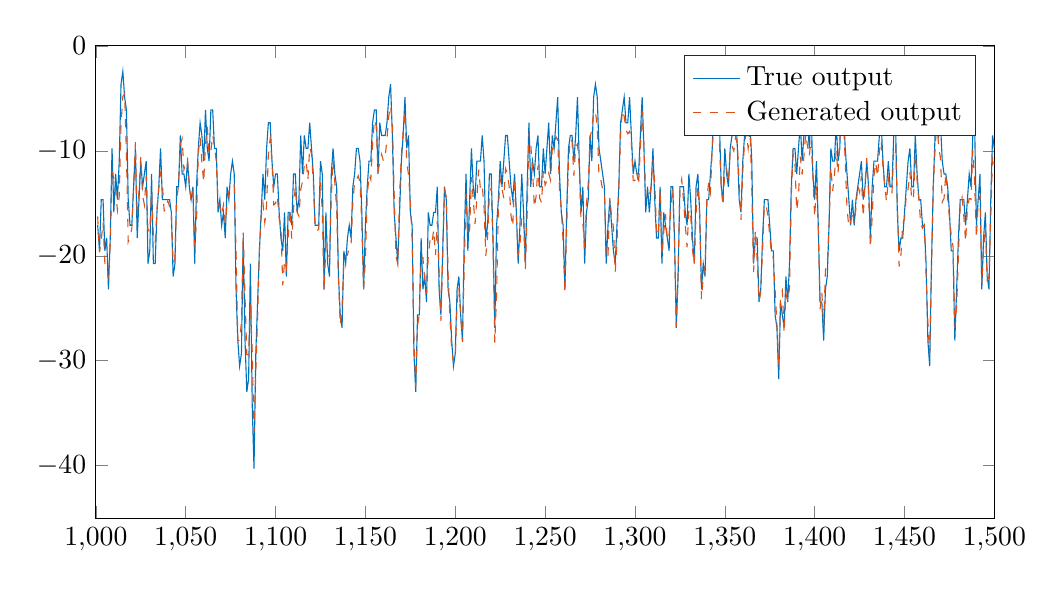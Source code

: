 % This file was created by matlab2tikz.
%
\definecolor{mycolor1}{rgb}{0.0,0.447,0.741}%
\definecolor{mycolor2}{rgb}{0.85,0.325,0.098}%
%
\begin{tikzpicture}

\begin{axis}[%
width=11.411cm,
height=6cm,
at={(0cm,0cm)},
scale only axis,
xmin=1000,
xmax=1500,
ymin=-45,
ymax=0,
axis background/.style={fill=white},
legend style={legend cell align=left, align=left, draw=white!15!black}
]
\addplot [color=mycolor1]
  table[row sep=crcr]{%
1001	-17.09\\
1002	-19.531\\
1003	-14.648\\
1004	-14.648\\
1005	-19.531\\
1006	-18.311\\
1007	-23.193\\
1008	-18.311\\
1009	-9.766\\
1010	-15.869\\
1011	-12.207\\
1012	-14.648\\
1013	-10.986\\
1014	-3.662\\
1015	-2.441\\
1016	-4.883\\
1017	-6.104\\
1018	-14.648\\
1019	-17.09\\
1020	-17.09\\
1021	-13.428\\
1022	-9.766\\
1023	-18.311\\
1024	-14.648\\
1025	-10.986\\
1026	-13.428\\
1027	-12.207\\
1028	-10.986\\
1029	-20.752\\
1030	-19.531\\
1031	-12.207\\
1032	-20.752\\
1033	-20.752\\
1034	-15.869\\
1035	-13.428\\
1036	-9.766\\
1037	-14.648\\
1038	-14.648\\
1039	-14.648\\
1040	-14.648\\
1041	-14.648\\
1042	-15.869\\
1043	-21.973\\
1044	-20.752\\
1045	-13.428\\
1046	-13.428\\
1047	-8.545\\
1048	-12.207\\
1049	-12.207\\
1050	-13.428\\
1051	-10.986\\
1052	-13.428\\
1053	-14.648\\
1054	-13.428\\
1055	-20.752\\
1056	-13.428\\
1057	-9.766\\
1058	-7.324\\
1059	-8.545\\
1060	-10.986\\
1061	-6.104\\
1062	-9.766\\
1063	-10.986\\
1064	-6.104\\
1065	-6.104\\
1066	-9.766\\
1067	-9.766\\
1068	-15.869\\
1069	-14.648\\
1070	-17.09\\
1071	-15.869\\
1072	-18.311\\
1073	-13.428\\
1074	-14.648\\
1075	-12.207\\
1076	-10.986\\
1077	-12.207\\
1078	-23.193\\
1079	-28.076\\
1080	-30.518\\
1081	-29.297\\
1082	-18.311\\
1083	-28.076\\
1084	-32.959\\
1085	-31.738\\
1086	-20.752\\
1087	-34.18\\
1088	-40.283\\
1089	-29.297\\
1090	-24.414\\
1091	-19.531\\
1092	-15.869\\
1093	-12.207\\
1094	-14.648\\
1095	-9.766\\
1096	-7.324\\
1097	-7.324\\
1098	-10.986\\
1099	-13.428\\
1100	-12.207\\
1101	-12.207\\
1102	-15.869\\
1103	-18.311\\
1104	-19.531\\
1105	-15.869\\
1106	-21.973\\
1107	-15.869\\
1108	-15.869\\
1109	-17.09\\
1110	-12.207\\
1111	-12.207\\
1112	-15.869\\
1113	-14.648\\
1114	-8.545\\
1115	-12.207\\
1116	-8.545\\
1117	-9.766\\
1118	-9.766\\
1119	-7.324\\
1120	-9.766\\
1121	-12.207\\
1122	-17.09\\
1123	-17.09\\
1124	-17.09\\
1125	-10.986\\
1126	-12.207\\
1127	-23.193\\
1128	-15.869\\
1129	-20.752\\
1130	-21.973\\
1131	-12.207\\
1132	-9.766\\
1133	-12.207\\
1134	-13.428\\
1135	-21.973\\
1136	-25.635\\
1137	-26.855\\
1138	-19.531\\
1139	-20.752\\
1140	-18.311\\
1141	-17.09\\
1142	-18.311\\
1143	-13.428\\
1144	-12.207\\
1145	-9.766\\
1146	-9.766\\
1147	-10.986\\
1148	-15.869\\
1149	-23.193\\
1150	-17.09\\
1151	-13.428\\
1152	-10.986\\
1153	-10.986\\
1154	-7.324\\
1155	-6.104\\
1156	-6.104\\
1157	-12.207\\
1158	-7.324\\
1159	-8.545\\
1160	-8.545\\
1161	-8.545\\
1162	-7.324\\
1163	-4.883\\
1164	-3.662\\
1165	-8.545\\
1166	-15.869\\
1167	-18.311\\
1168	-20.752\\
1169	-15.869\\
1170	-10.986\\
1171	-8.545\\
1172	-4.883\\
1173	-9.766\\
1174	-8.545\\
1175	-15.869\\
1176	-17.09\\
1177	-29.297\\
1178	-32.959\\
1179	-25.635\\
1180	-25.635\\
1181	-18.311\\
1182	-23.193\\
1183	-21.973\\
1184	-24.414\\
1185	-15.869\\
1186	-17.09\\
1187	-17.09\\
1188	-15.869\\
1189	-15.869\\
1190	-13.428\\
1191	-23.193\\
1192	-25.635\\
1193	-19.531\\
1194	-13.428\\
1195	-14.648\\
1196	-23.193\\
1197	-24.414\\
1198	-28.076\\
1199	-30.518\\
1200	-29.297\\
1201	-23.193\\
1202	-21.973\\
1203	-25.635\\
1204	-28.076\\
1205	-18.311\\
1206	-12.207\\
1207	-19.531\\
1208	-14.648\\
1209	-9.766\\
1210	-13.428\\
1211	-14.648\\
1212	-10.986\\
1213	-10.986\\
1214	-10.986\\
1215	-8.545\\
1216	-10.986\\
1217	-18.311\\
1218	-17.09\\
1219	-12.207\\
1220	-12.207\\
1221	-18.311\\
1222	-26.855\\
1223	-17.09\\
1224	-14.648\\
1225	-10.986\\
1226	-13.428\\
1227	-10.986\\
1228	-8.545\\
1229	-8.545\\
1230	-10.986\\
1231	-13.428\\
1232	-14.648\\
1233	-12.207\\
1234	-15.869\\
1235	-20.752\\
1236	-17.09\\
1237	-12.207\\
1238	-15.869\\
1239	-20.752\\
1240	-13.428\\
1241	-7.324\\
1242	-13.428\\
1243	-10.986\\
1244	-12.207\\
1245	-9.766\\
1246	-8.545\\
1247	-13.428\\
1248	-13.428\\
1249	-9.766\\
1250	-12.207\\
1251	-9.766\\
1252	-7.324\\
1253	-12.207\\
1254	-8.545\\
1255	-9.766\\
1256	-7.324\\
1257	-4.883\\
1258	-12.207\\
1259	-15.869\\
1260	-17.09\\
1261	-23.193\\
1262	-15.869\\
1263	-9.766\\
1264	-8.545\\
1265	-8.545\\
1266	-10.986\\
1267	-8.545\\
1268	-4.883\\
1269	-10.986\\
1270	-15.869\\
1271	-13.428\\
1272	-20.752\\
1273	-15.869\\
1274	-14.648\\
1275	-8.545\\
1276	-10.986\\
1277	-4.883\\
1278	-3.662\\
1279	-4.883\\
1280	-9.766\\
1281	-10.986\\
1282	-12.207\\
1283	-13.428\\
1284	-20.752\\
1285	-17.09\\
1286	-14.648\\
1287	-17.09\\
1288	-19.531\\
1289	-20.752\\
1290	-17.09\\
1291	-13.428\\
1292	-7.324\\
1293	-6.104\\
1294	-4.883\\
1295	-7.324\\
1296	-7.324\\
1297	-4.883\\
1298	-8.545\\
1299	-12.207\\
1300	-10.986\\
1301	-12.207\\
1302	-12.207\\
1303	-8.545\\
1304	-4.883\\
1305	-9.766\\
1306	-15.869\\
1307	-13.428\\
1308	-15.869\\
1309	-13.428\\
1310	-9.766\\
1311	-14.648\\
1312	-18.311\\
1313	-18.311\\
1314	-13.428\\
1315	-20.752\\
1316	-15.869\\
1317	-17.09\\
1318	-18.311\\
1319	-19.531\\
1320	-13.428\\
1321	-13.428\\
1322	-18.311\\
1323	-26.855\\
1324	-21.973\\
1325	-13.428\\
1326	-13.428\\
1327	-13.428\\
1328	-15.869\\
1329	-17.09\\
1330	-12.207\\
1331	-14.648\\
1332	-18.311\\
1333	-20.752\\
1334	-13.428\\
1335	-12.207\\
1336	-15.869\\
1337	-23.193\\
1338	-20.752\\
1339	-21.973\\
1340	-14.648\\
1341	-14.648\\
1342	-12.207\\
1343	-9.766\\
1344	-4.883\\
1345	-3.662\\
1346	-3.662\\
1347	-7.324\\
1348	-13.428\\
1349	-14.648\\
1350	-9.766\\
1351	-12.207\\
1352	-13.428\\
1353	-9.766\\
1354	-8.545\\
1355	-8.545\\
1356	-6.104\\
1357	-9.766\\
1358	-14.648\\
1359	-15.869\\
1360	-10.986\\
1361	-8.545\\
1362	-8.545\\
1363	-8.545\\
1364	-7.324\\
1365	-10.986\\
1366	-20.752\\
1367	-18.311\\
1368	-18.311\\
1369	-24.414\\
1370	-23.193\\
1371	-18.311\\
1372	-14.648\\
1373	-14.648\\
1374	-14.648\\
1375	-17.09\\
1376	-19.531\\
1377	-19.531\\
1378	-25.635\\
1379	-26.855\\
1380	-31.738\\
1381	-24.414\\
1382	-25.635\\
1383	-26.855\\
1384	-21.973\\
1385	-24.414\\
1386	-20.752\\
1387	-13.428\\
1388	-9.766\\
1389	-9.766\\
1390	-12.207\\
1391	-9.766\\
1392	-7.324\\
1393	-10.986\\
1394	-8.545\\
1395	-6.104\\
1396	-7.324\\
1397	-9.766\\
1398	-6.104\\
1399	-12.207\\
1400	-14.648\\
1401	-10.986\\
1402	-17.09\\
1403	-24.414\\
1404	-24.414\\
1405	-28.076\\
1406	-23.193\\
1407	-21.973\\
1408	-17.09\\
1409	-9.766\\
1410	-10.986\\
1411	-10.986\\
1412	-7.324\\
1413	-10.986\\
1414	-9.766\\
1415	-2.441\\
1416	-6.104\\
1417	-9.766\\
1418	-12.207\\
1419	-14.648\\
1420	-17.09\\
1421	-14.648\\
1422	-17.09\\
1423	-14.648\\
1424	-13.428\\
1425	-12.207\\
1426	-10.986\\
1427	-14.648\\
1428	-13.428\\
1429	-10.986\\
1430	-13.428\\
1431	-18.311\\
1432	-13.428\\
1433	-10.986\\
1434	-10.986\\
1435	-10.986\\
1436	-8.545\\
1437	-7.324\\
1438	-10.986\\
1439	-13.428\\
1440	-13.428\\
1441	-10.986\\
1442	-13.428\\
1443	-13.428\\
1444	-8.545\\
1445	-7.324\\
1446	-15.869\\
1447	-19.531\\
1448	-18.311\\
1449	-18.311\\
1450	-15.869\\
1451	-13.428\\
1452	-10.986\\
1453	-9.766\\
1454	-13.428\\
1455	-13.428\\
1456	-8.545\\
1457	-12.207\\
1458	-14.648\\
1459	-14.648\\
1460	-17.09\\
1461	-17.09\\
1462	-20.752\\
1463	-28.076\\
1464	-30.518\\
1465	-20.752\\
1466	-13.428\\
1467	-8.545\\
1468	-6.104\\
1469	-8.545\\
1470	-7.324\\
1471	-10.986\\
1472	-12.207\\
1473	-12.207\\
1474	-13.428\\
1475	-15.869\\
1476	-19.531\\
1477	-19.531\\
1478	-28.076\\
1479	-23.193\\
1480	-18.311\\
1481	-14.648\\
1482	-14.648\\
1483	-14.648\\
1484	-17.09\\
1485	-14.648\\
1486	-12.207\\
1487	-13.428\\
1488	-8.545\\
1489	-7.324\\
1490	-17.09\\
1491	-14.648\\
1492	-12.207\\
1493	-23.193\\
1494	-18.311\\
1495	-15.869\\
1496	-21.973\\
1497	-23.193\\
1498	-14.648\\
1499	-8.545\\
1500	-9.766\\
};
\addlegendentry{True output}

\addplot [color=mycolor2, dashed]
  table[row sep=crcr]{%
1001	-16.254\\
1002	-19.678\\
1003	-18.469\\
1004	-16.808\\
1005	-20.697\\
1006	-20.923\\
1007	-22.159\\
1008	-18.952\\
1009	-11.853\\
1010	-12.71\\
1011	-13.818\\
1012	-15.668\\
1013	-14.339\\
1014	-7.444\\
1015	-4.842\\
1016	-4.546\\
1017	-10.28\\
1018	-18.666\\
1019	-18.155\\
1020	-17.419\\
1021	-13.425\\
1022	-9.179\\
1023	-16.282\\
1024	-13.757\\
1025	-10.581\\
1026	-14.26\\
1027	-15.154\\
1028	-12.417\\
1029	-17.532\\
1030	-17.734\\
1031	-13.994\\
1032	-18.098\\
1033	-18.788\\
1034	-15.498\\
1035	-13.56\\
1036	-12.18\\
1037	-13.105\\
1038	-15.729\\
1039	-15.632\\
1040	-14.777\\
1041	-15.28\\
1042	-16.127\\
1043	-20.729\\
1044	-20.184\\
1045	-14.595\\
1046	-13.293\\
1047	-9.398\\
1048	-8.854\\
1049	-11.798\\
1050	-11.047\\
1051	-10.757\\
1052	-13.199\\
1053	-14.795\\
1054	-13.936\\
1055	-19.083\\
1056	-16.725\\
1057	-10.228\\
1058	-8.694\\
1059	-11.102\\
1060	-12.987\\
1061	-9.35\\
1062	-7.736\\
1063	-10.374\\
1064	-10.046\\
1065	-8.488\\
1066	-9.632\\
1067	-10.979\\
1068	-15.019\\
1069	-15.281\\
1070	-16.102\\
1071	-15.15\\
1072	-16.889\\
1073	-15.224\\
1074	-13.914\\
1075	-13.404\\
1076	-13.391\\
1077	-13.224\\
1078	-19.448\\
1079	-28.092\\
1080	-28.05\\
1081	-26.34\\
1082	-17.801\\
1083	-23.906\\
1084	-29.42\\
1085	-29.431\\
1086	-24.533\\
1087	-29.105\\
1088	-36.758\\
1089	-31.043\\
1090	-25.957\\
1091	-19.4\\
1092	-16.321\\
1093	-14.998\\
1094	-16.829\\
1095	-15.247\\
1096	-10.224\\
1097	-8.874\\
1098	-10.963\\
1099	-15.154\\
1100	-14.994\\
1101	-14.317\\
1102	-16.475\\
1103	-17.224\\
1104	-22.815\\
1105	-20.491\\
1106	-21.185\\
1107	-18.218\\
1108	-15.584\\
1109	-18.356\\
1110	-15.502\\
1111	-13.359\\
1112	-15.831\\
1113	-16.228\\
1114	-13.686\\
1115	-12.904\\
1116	-11.363\\
1117	-10.978\\
1118	-12.744\\
1119	-9.681\\
1120	-10.306\\
1121	-12.9\\
1122	-17.42\\
1123	-17.619\\
1124	-17.469\\
1125	-12.932\\
1126	-15.764\\
1127	-23.362\\
1128	-18.966\\
1129	-20.013\\
1130	-20.048\\
1131	-14.437\\
1132	-10.874\\
1133	-13.082\\
1134	-15.473\\
1135	-22.178\\
1136	-26.587\\
1137	-24.877\\
1138	-20.508\\
1139	-19.968\\
1140	-19.943\\
1141	-19.119\\
1142	-19.01\\
1143	-14.941\\
1144	-12.899\\
1145	-12.856\\
1146	-12.378\\
1147	-13.002\\
1148	-17.002\\
1149	-23.168\\
1150	-20.395\\
1151	-14.335\\
1152	-12.31\\
1153	-12.758\\
1154	-9.22\\
1155	-7.036\\
1156	-7.637\\
1157	-12.032\\
1158	-11.024\\
1159	-10.326\\
1160	-10.953\\
1161	-10.495\\
1162	-8.898\\
1163	-6.663\\
1164	-5.698\\
1165	-7.319\\
1166	-14.119\\
1167	-19.987\\
1168	-20.818\\
1169	-14.311\\
1170	-10.434\\
1171	-8.17\\
1172	-6.246\\
1173	-11.107\\
1174	-12.289\\
1175	-14.927\\
1176	-18.369\\
1177	-27.851\\
1178	-32.458\\
1179	-26.715\\
1180	-25.53\\
1181	-20.259\\
1182	-20.158\\
1183	-22.387\\
1184	-23.583\\
1185	-19.95\\
1186	-18.452\\
1187	-18.805\\
1188	-17.55\\
1189	-19.945\\
1190	-16.721\\
1191	-21.643\\
1192	-26.22\\
1193	-20.236\\
1194	-13.733\\
1195	-14.387\\
1196	-21.705\\
1197	-25.74\\
1198	-28.933\\
1199	-30.081\\
1200	-29.738\\
1201	-24.46\\
1202	-22.967\\
1203	-25.505\\
1204	-28.197\\
1205	-21.05\\
1206	-14.073\\
1207	-18.1\\
1208	-17.454\\
1209	-12.513\\
1210	-14.604\\
1211	-16.968\\
1212	-14.559\\
1213	-11.789\\
1214	-13.632\\
1215	-13.312\\
1216	-15.328\\
1217	-20.003\\
1218	-18.172\\
1219	-14.128\\
1220	-13.527\\
1221	-18.882\\
1222	-28.262\\
1223	-23.593\\
1224	-15.3\\
1225	-12.692\\
1226	-13.612\\
1227	-14.522\\
1228	-11.706\\
1229	-12.158\\
1230	-13.409\\
1231	-16.141\\
1232	-17.223\\
1233	-12.613\\
1234	-16.225\\
1235	-19.85\\
1236	-18.972\\
1237	-16.161\\
1238	-16.611\\
1239	-21.328\\
1240	-16.067\\
1241	-8.28\\
1242	-9.365\\
1243	-11.76\\
1244	-15.398\\
1245	-14.313\\
1246	-11.408\\
1247	-14.527\\
1248	-14.94\\
1249	-11.939\\
1250	-13.274\\
1251	-12.829\\
1252	-12.137\\
1253	-12.8\\
1254	-9.754\\
1255	-9.782\\
1256	-8.658\\
1257	-8.927\\
1258	-13.639\\
1259	-15.537\\
1260	-18.567\\
1261	-23.502\\
1262	-17.302\\
1263	-10.977\\
1264	-8.852\\
1265	-9.104\\
1266	-12.376\\
1267	-9.621\\
1268	-9.362\\
1269	-11.439\\
1270	-16.793\\
1271	-16.855\\
1272	-19.279\\
1273	-15.118\\
1274	-13.145\\
1275	-8.768\\
1276	-7.953\\
1277	-6.248\\
1278	-6.305\\
1279	-7.657\\
1280	-12.555\\
1281	-12.765\\
1282	-13.671\\
1283	-13.927\\
1284	-20.279\\
1285	-20.004\\
1286	-14.499\\
1287	-16.277\\
1288	-17.247\\
1289	-21.579\\
1290	-18.787\\
1291	-13.586\\
1292	-8.388\\
1293	-6.138\\
1294	-6.727\\
1295	-8.009\\
1296	-8.377\\
1297	-8.156\\
1298	-9.275\\
1299	-12.827\\
1300	-12.827\\
1301	-11.987\\
1302	-13.26\\
1303	-9.799\\
1304	-6.185\\
1305	-9.676\\
1306	-14.322\\
1307	-14.644\\
1308	-14.37\\
1309	-13.257\\
1310	-10.823\\
1311	-13.079\\
1312	-17.602\\
1313	-18.138\\
1314	-13.609\\
1315	-19.985\\
1316	-17.779\\
1317	-16.043\\
1318	-18.495\\
1319	-17.958\\
1320	-15.25\\
1321	-13.502\\
1322	-18.573\\
1323	-26.735\\
1324	-21.441\\
1325	-13.567\\
1326	-12.695\\
1327	-14.681\\
1328	-17.068\\
1329	-19.206\\
1330	-15.56\\
1331	-16.045\\
1332	-19.423\\
1333	-20.78\\
1334	-15.937\\
1335	-13.322\\
1336	-16.012\\
1337	-24.115\\
1338	-21.983\\
1339	-21.132\\
1340	-14.68\\
1341	-13.001\\
1342	-13.971\\
1343	-9.675\\
1344	-7.416\\
1345	-5.93\\
1346	-5.456\\
1347	-9.287\\
1348	-13.551\\
1349	-15.252\\
1350	-11.915\\
1351	-11.733\\
1352	-12.945\\
1353	-10.064\\
1354	-9.532\\
1355	-10.015\\
1356	-8.711\\
1357	-9.393\\
1358	-13.163\\
1359	-16.586\\
1360	-11.895\\
1361	-9.142\\
1362	-8.317\\
1363	-9.767\\
1364	-7.953\\
1365	-13.608\\
1366	-21.559\\
1367	-17.546\\
1368	-20.438\\
1369	-24.341\\
1370	-23.47\\
1371	-19.45\\
1372	-15.114\\
1373	-15.226\\
1374	-16.181\\
1375	-18.095\\
1376	-19.895\\
1377	-20.223\\
1378	-23.321\\
1379	-26.567\\
1380	-30.431\\
1381	-23.775\\
1382	-23.301\\
1383	-27.342\\
1384	-23.578\\
1385	-24.334\\
1386	-23.067\\
1387	-14.184\\
1388	-10.309\\
1389	-11.135\\
1390	-15.714\\
1391	-14.259\\
1392	-10.557\\
1393	-12.262\\
1394	-10.543\\
1395	-8.427\\
1396	-9.508\\
1397	-10.518\\
1398	-8.903\\
1399	-12.287\\
1400	-16.302\\
1401	-13.316\\
1402	-17.305\\
1403	-25.099\\
1404	-23.515\\
1405	-26.686\\
1406	-21.325\\
1407	-20.789\\
1408	-17.126\\
1409	-11.525\\
1410	-13.825\\
1411	-12.315\\
1412	-10.001\\
1413	-12.204\\
1414	-8.788\\
1415	-6.149\\
1416	-6.771\\
1417	-11.026\\
1418	-15.491\\
1419	-17.216\\
1420	-16.782\\
1421	-15.735\\
1422	-16.971\\
1423	-15.425\\
1424	-13.252\\
1425	-13.945\\
1426	-12.411\\
1427	-16.308\\
1428	-13.163\\
1429	-10.708\\
1430	-14.098\\
1431	-19.211\\
1432	-16.324\\
1433	-12.339\\
1434	-11.116\\
1435	-12.484\\
1436	-10.053\\
1437	-9.035\\
1438	-11.499\\
1439	-13.336\\
1440	-14.852\\
1441	-12.635\\
1442	-13.98\\
1443	-14.072\\
1444	-9.917\\
1445	-9.371\\
1446	-14.994\\
1447	-21.032\\
1448	-19.953\\
1449	-16.951\\
1450	-16.483\\
1451	-14.227\\
1452	-13.631\\
1453	-12.048\\
1454	-14.713\\
1455	-14.442\\
1456	-10.263\\
1457	-12.851\\
1458	-14.565\\
1459	-16.971\\
1460	-17.367\\
1461	-17.074\\
1462	-21.784\\
1463	-26.372\\
1464	-29.375\\
1465	-21.425\\
1466	-13.437\\
1467	-9.792\\
1468	-7.234\\
1469	-9.585\\
1470	-10.684\\
1471	-14.881\\
1472	-14.522\\
1473	-12.127\\
1474	-14.502\\
1475	-16.375\\
1476	-18.065\\
1477	-19.121\\
1478	-26.87\\
1479	-24.869\\
1480	-19.941\\
1481	-15.099\\
1482	-14.437\\
1483	-16.257\\
1484	-18.663\\
1485	-15.438\\
1486	-14.532\\
1487	-14.625\\
1488	-9.929\\
1489	-12.961\\
1490	-18.317\\
1491	-14.778\\
1492	-14.33\\
1493	-22.643\\
1494	-19.406\\
1495	-17.311\\
1496	-22.302\\
1497	-22.086\\
1498	-16.26\\
1499	-10.411\\
1500	-11.379\\
};
\addlegendentry{Generated output}

\end{axis}
\end{tikzpicture}%